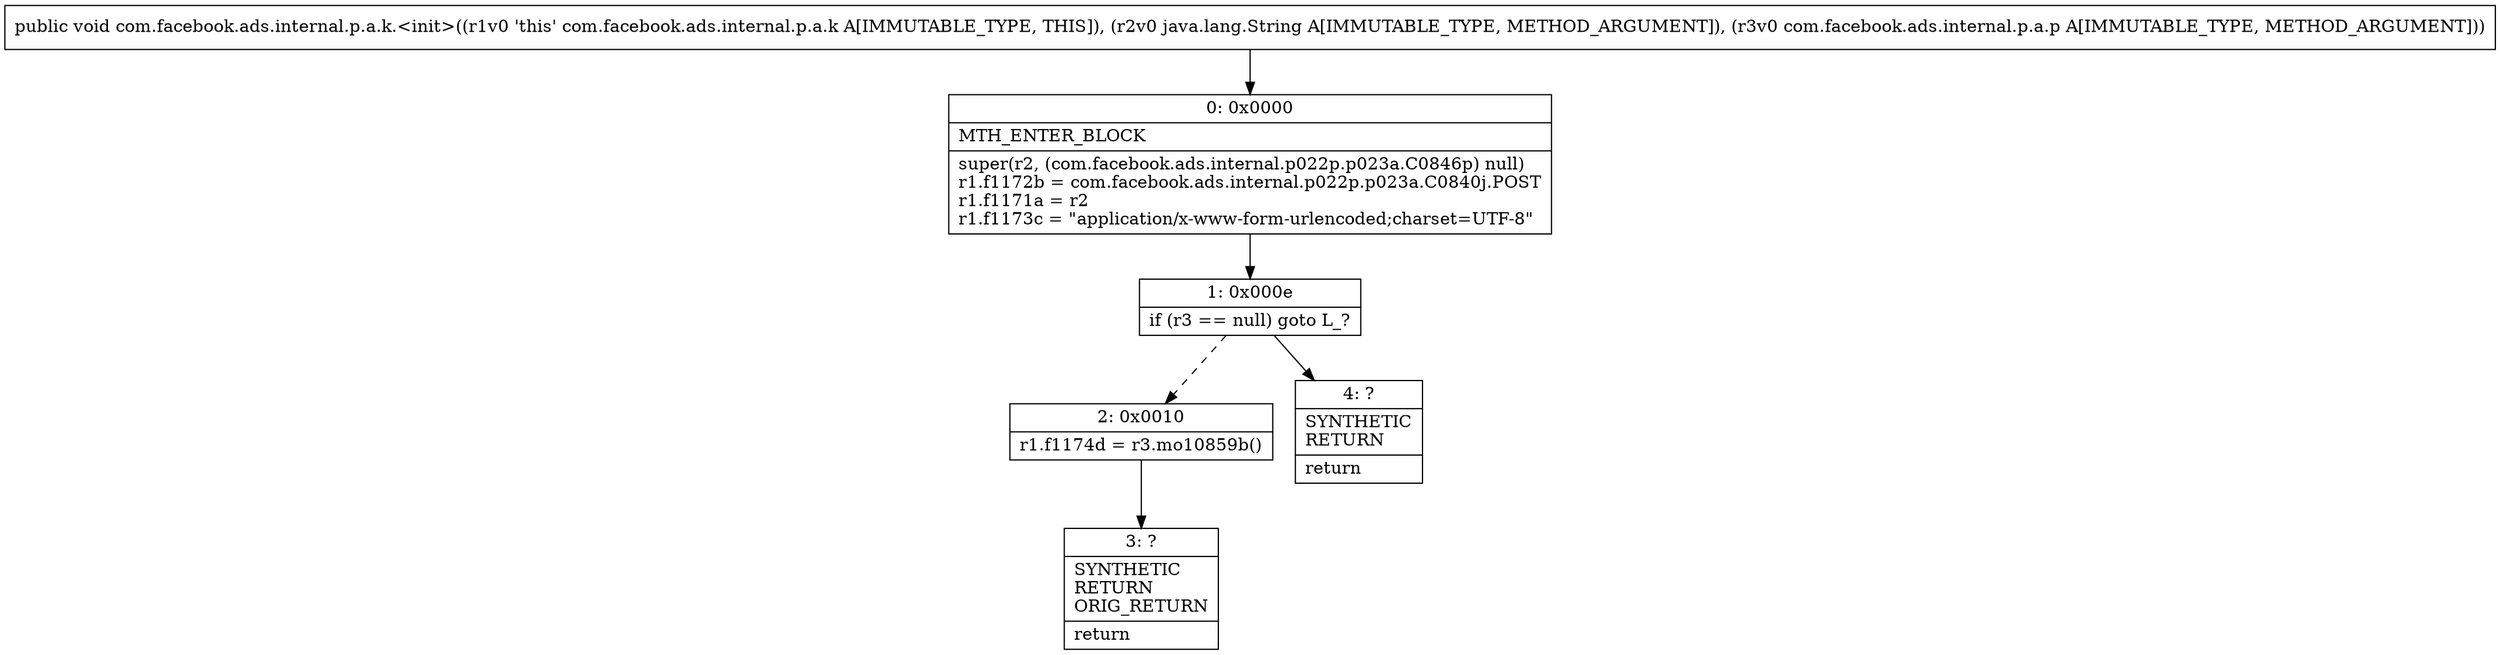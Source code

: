 digraph "CFG forcom.facebook.ads.internal.p.a.k.\<init\>(Ljava\/lang\/String;Lcom\/facebook\/ads\/internal\/p\/a\/p;)V" {
Node_0 [shape=record,label="{0\:\ 0x0000|MTH_ENTER_BLOCK\l|super(r2, (com.facebook.ads.internal.p022p.p023a.C0846p) null)\lr1.f1172b = com.facebook.ads.internal.p022p.p023a.C0840j.POST\lr1.f1171a = r2\lr1.f1173c = \"application\/x\-www\-form\-urlencoded;charset=UTF\-8\"\l}"];
Node_1 [shape=record,label="{1\:\ 0x000e|if (r3 == null) goto L_?\l}"];
Node_2 [shape=record,label="{2\:\ 0x0010|r1.f1174d = r3.mo10859b()\l}"];
Node_3 [shape=record,label="{3\:\ ?|SYNTHETIC\lRETURN\lORIG_RETURN\l|return\l}"];
Node_4 [shape=record,label="{4\:\ ?|SYNTHETIC\lRETURN\l|return\l}"];
MethodNode[shape=record,label="{public void com.facebook.ads.internal.p.a.k.\<init\>((r1v0 'this' com.facebook.ads.internal.p.a.k A[IMMUTABLE_TYPE, THIS]), (r2v0 java.lang.String A[IMMUTABLE_TYPE, METHOD_ARGUMENT]), (r3v0 com.facebook.ads.internal.p.a.p A[IMMUTABLE_TYPE, METHOD_ARGUMENT])) }"];
MethodNode -> Node_0;
Node_0 -> Node_1;
Node_1 -> Node_2[style=dashed];
Node_1 -> Node_4;
Node_2 -> Node_3;
}

